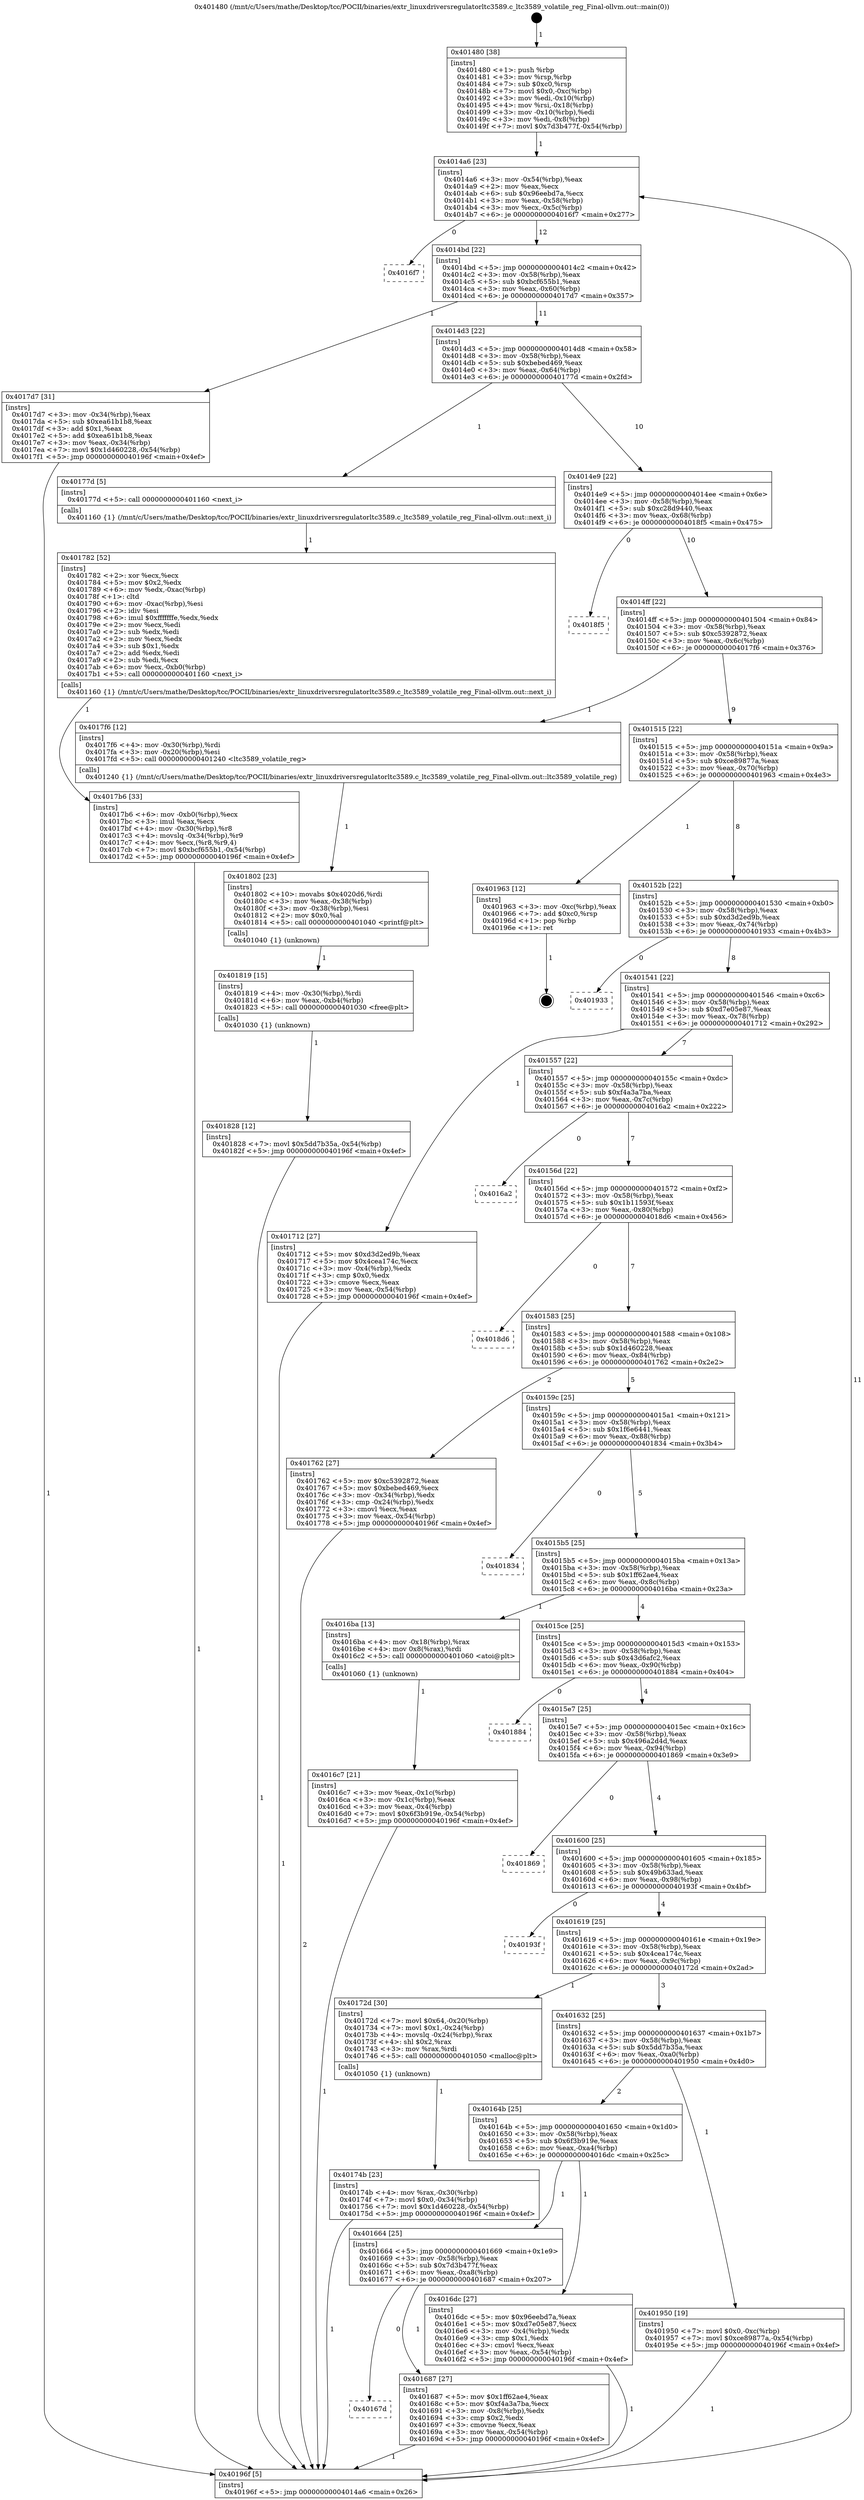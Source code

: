digraph "0x401480" {
  label = "0x401480 (/mnt/c/Users/mathe/Desktop/tcc/POCII/binaries/extr_linuxdriversregulatorltc3589.c_ltc3589_volatile_reg_Final-ollvm.out::main(0))"
  labelloc = "t"
  node[shape=record]

  Entry [label="",width=0.3,height=0.3,shape=circle,fillcolor=black,style=filled]
  "0x4014a6" [label="{
     0x4014a6 [23]\l
     | [instrs]\l
     &nbsp;&nbsp;0x4014a6 \<+3\>: mov -0x54(%rbp),%eax\l
     &nbsp;&nbsp;0x4014a9 \<+2\>: mov %eax,%ecx\l
     &nbsp;&nbsp;0x4014ab \<+6\>: sub $0x96eebd7a,%ecx\l
     &nbsp;&nbsp;0x4014b1 \<+3\>: mov %eax,-0x58(%rbp)\l
     &nbsp;&nbsp;0x4014b4 \<+3\>: mov %ecx,-0x5c(%rbp)\l
     &nbsp;&nbsp;0x4014b7 \<+6\>: je 00000000004016f7 \<main+0x277\>\l
  }"]
  "0x4016f7" [label="{
     0x4016f7\l
  }", style=dashed]
  "0x4014bd" [label="{
     0x4014bd [22]\l
     | [instrs]\l
     &nbsp;&nbsp;0x4014bd \<+5\>: jmp 00000000004014c2 \<main+0x42\>\l
     &nbsp;&nbsp;0x4014c2 \<+3\>: mov -0x58(%rbp),%eax\l
     &nbsp;&nbsp;0x4014c5 \<+5\>: sub $0xbcf655b1,%eax\l
     &nbsp;&nbsp;0x4014ca \<+3\>: mov %eax,-0x60(%rbp)\l
     &nbsp;&nbsp;0x4014cd \<+6\>: je 00000000004017d7 \<main+0x357\>\l
  }"]
  Exit [label="",width=0.3,height=0.3,shape=circle,fillcolor=black,style=filled,peripheries=2]
  "0x4017d7" [label="{
     0x4017d7 [31]\l
     | [instrs]\l
     &nbsp;&nbsp;0x4017d7 \<+3\>: mov -0x34(%rbp),%eax\l
     &nbsp;&nbsp;0x4017da \<+5\>: sub $0xea61b1b8,%eax\l
     &nbsp;&nbsp;0x4017df \<+3\>: add $0x1,%eax\l
     &nbsp;&nbsp;0x4017e2 \<+5\>: add $0xea61b1b8,%eax\l
     &nbsp;&nbsp;0x4017e7 \<+3\>: mov %eax,-0x34(%rbp)\l
     &nbsp;&nbsp;0x4017ea \<+7\>: movl $0x1d460228,-0x54(%rbp)\l
     &nbsp;&nbsp;0x4017f1 \<+5\>: jmp 000000000040196f \<main+0x4ef\>\l
  }"]
  "0x4014d3" [label="{
     0x4014d3 [22]\l
     | [instrs]\l
     &nbsp;&nbsp;0x4014d3 \<+5\>: jmp 00000000004014d8 \<main+0x58\>\l
     &nbsp;&nbsp;0x4014d8 \<+3\>: mov -0x58(%rbp),%eax\l
     &nbsp;&nbsp;0x4014db \<+5\>: sub $0xbebed469,%eax\l
     &nbsp;&nbsp;0x4014e0 \<+3\>: mov %eax,-0x64(%rbp)\l
     &nbsp;&nbsp;0x4014e3 \<+6\>: je 000000000040177d \<main+0x2fd\>\l
  }"]
  "0x401828" [label="{
     0x401828 [12]\l
     | [instrs]\l
     &nbsp;&nbsp;0x401828 \<+7\>: movl $0x5dd7b35a,-0x54(%rbp)\l
     &nbsp;&nbsp;0x40182f \<+5\>: jmp 000000000040196f \<main+0x4ef\>\l
  }"]
  "0x40177d" [label="{
     0x40177d [5]\l
     | [instrs]\l
     &nbsp;&nbsp;0x40177d \<+5\>: call 0000000000401160 \<next_i\>\l
     | [calls]\l
     &nbsp;&nbsp;0x401160 \{1\} (/mnt/c/Users/mathe/Desktop/tcc/POCII/binaries/extr_linuxdriversregulatorltc3589.c_ltc3589_volatile_reg_Final-ollvm.out::next_i)\l
  }"]
  "0x4014e9" [label="{
     0x4014e9 [22]\l
     | [instrs]\l
     &nbsp;&nbsp;0x4014e9 \<+5\>: jmp 00000000004014ee \<main+0x6e\>\l
     &nbsp;&nbsp;0x4014ee \<+3\>: mov -0x58(%rbp),%eax\l
     &nbsp;&nbsp;0x4014f1 \<+5\>: sub $0xc28d9440,%eax\l
     &nbsp;&nbsp;0x4014f6 \<+3\>: mov %eax,-0x68(%rbp)\l
     &nbsp;&nbsp;0x4014f9 \<+6\>: je 00000000004018f5 \<main+0x475\>\l
  }"]
  "0x401819" [label="{
     0x401819 [15]\l
     | [instrs]\l
     &nbsp;&nbsp;0x401819 \<+4\>: mov -0x30(%rbp),%rdi\l
     &nbsp;&nbsp;0x40181d \<+6\>: mov %eax,-0xb4(%rbp)\l
     &nbsp;&nbsp;0x401823 \<+5\>: call 0000000000401030 \<free@plt\>\l
     | [calls]\l
     &nbsp;&nbsp;0x401030 \{1\} (unknown)\l
  }"]
  "0x4018f5" [label="{
     0x4018f5\l
  }", style=dashed]
  "0x4014ff" [label="{
     0x4014ff [22]\l
     | [instrs]\l
     &nbsp;&nbsp;0x4014ff \<+5\>: jmp 0000000000401504 \<main+0x84\>\l
     &nbsp;&nbsp;0x401504 \<+3\>: mov -0x58(%rbp),%eax\l
     &nbsp;&nbsp;0x401507 \<+5\>: sub $0xc5392872,%eax\l
     &nbsp;&nbsp;0x40150c \<+3\>: mov %eax,-0x6c(%rbp)\l
     &nbsp;&nbsp;0x40150f \<+6\>: je 00000000004017f6 \<main+0x376\>\l
  }"]
  "0x401802" [label="{
     0x401802 [23]\l
     | [instrs]\l
     &nbsp;&nbsp;0x401802 \<+10\>: movabs $0x4020d6,%rdi\l
     &nbsp;&nbsp;0x40180c \<+3\>: mov %eax,-0x38(%rbp)\l
     &nbsp;&nbsp;0x40180f \<+3\>: mov -0x38(%rbp),%esi\l
     &nbsp;&nbsp;0x401812 \<+2\>: mov $0x0,%al\l
     &nbsp;&nbsp;0x401814 \<+5\>: call 0000000000401040 \<printf@plt\>\l
     | [calls]\l
     &nbsp;&nbsp;0x401040 \{1\} (unknown)\l
  }"]
  "0x4017f6" [label="{
     0x4017f6 [12]\l
     | [instrs]\l
     &nbsp;&nbsp;0x4017f6 \<+4\>: mov -0x30(%rbp),%rdi\l
     &nbsp;&nbsp;0x4017fa \<+3\>: mov -0x20(%rbp),%esi\l
     &nbsp;&nbsp;0x4017fd \<+5\>: call 0000000000401240 \<ltc3589_volatile_reg\>\l
     | [calls]\l
     &nbsp;&nbsp;0x401240 \{1\} (/mnt/c/Users/mathe/Desktop/tcc/POCII/binaries/extr_linuxdriversregulatorltc3589.c_ltc3589_volatile_reg_Final-ollvm.out::ltc3589_volatile_reg)\l
  }"]
  "0x401515" [label="{
     0x401515 [22]\l
     | [instrs]\l
     &nbsp;&nbsp;0x401515 \<+5\>: jmp 000000000040151a \<main+0x9a\>\l
     &nbsp;&nbsp;0x40151a \<+3\>: mov -0x58(%rbp),%eax\l
     &nbsp;&nbsp;0x40151d \<+5\>: sub $0xce89877a,%eax\l
     &nbsp;&nbsp;0x401522 \<+3\>: mov %eax,-0x70(%rbp)\l
     &nbsp;&nbsp;0x401525 \<+6\>: je 0000000000401963 \<main+0x4e3\>\l
  }"]
  "0x4017b6" [label="{
     0x4017b6 [33]\l
     | [instrs]\l
     &nbsp;&nbsp;0x4017b6 \<+6\>: mov -0xb0(%rbp),%ecx\l
     &nbsp;&nbsp;0x4017bc \<+3\>: imul %eax,%ecx\l
     &nbsp;&nbsp;0x4017bf \<+4\>: mov -0x30(%rbp),%r8\l
     &nbsp;&nbsp;0x4017c3 \<+4\>: movslq -0x34(%rbp),%r9\l
     &nbsp;&nbsp;0x4017c7 \<+4\>: mov %ecx,(%r8,%r9,4)\l
     &nbsp;&nbsp;0x4017cb \<+7\>: movl $0xbcf655b1,-0x54(%rbp)\l
     &nbsp;&nbsp;0x4017d2 \<+5\>: jmp 000000000040196f \<main+0x4ef\>\l
  }"]
  "0x401963" [label="{
     0x401963 [12]\l
     | [instrs]\l
     &nbsp;&nbsp;0x401963 \<+3\>: mov -0xc(%rbp),%eax\l
     &nbsp;&nbsp;0x401966 \<+7\>: add $0xc0,%rsp\l
     &nbsp;&nbsp;0x40196d \<+1\>: pop %rbp\l
     &nbsp;&nbsp;0x40196e \<+1\>: ret\l
  }"]
  "0x40152b" [label="{
     0x40152b [22]\l
     | [instrs]\l
     &nbsp;&nbsp;0x40152b \<+5\>: jmp 0000000000401530 \<main+0xb0\>\l
     &nbsp;&nbsp;0x401530 \<+3\>: mov -0x58(%rbp),%eax\l
     &nbsp;&nbsp;0x401533 \<+5\>: sub $0xd3d2ed9b,%eax\l
     &nbsp;&nbsp;0x401538 \<+3\>: mov %eax,-0x74(%rbp)\l
     &nbsp;&nbsp;0x40153b \<+6\>: je 0000000000401933 \<main+0x4b3\>\l
  }"]
  "0x401782" [label="{
     0x401782 [52]\l
     | [instrs]\l
     &nbsp;&nbsp;0x401782 \<+2\>: xor %ecx,%ecx\l
     &nbsp;&nbsp;0x401784 \<+5\>: mov $0x2,%edx\l
     &nbsp;&nbsp;0x401789 \<+6\>: mov %edx,-0xac(%rbp)\l
     &nbsp;&nbsp;0x40178f \<+1\>: cltd\l
     &nbsp;&nbsp;0x401790 \<+6\>: mov -0xac(%rbp),%esi\l
     &nbsp;&nbsp;0x401796 \<+2\>: idiv %esi\l
     &nbsp;&nbsp;0x401798 \<+6\>: imul $0xfffffffe,%edx,%edx\l
     &nbsp;&nbsp;0x40179e \<+2\>: mov %ecx,%edi\l
     &nbsp;&nbsp;0x4017a0 \<+2\>: sub %edx,%edi\l
     &nbsp;&nbsp;0x4017a2 \<+2\>: mov %ecx,%edx\l
     &nbsp;&nbsp;0x4017a4 \<+3\>: sub $0x1,%edx\l
     &nbsp;&nbsp;0x4017a7 \<+2\>: add %edx,%edi\l
     &nbsp;&nbsp;0x4017a9 \<+2\>: sub %edi,%ecx\l
     &nbsp;&nbsp;0x4017ab \<+6\>: mov %ecx,-0xb0(%rbp)\l
     &nbsp;&nbsp;0x4017b1 \<+5\>: call 0000000000401160 \<next_i\>\l
     | [calls]\l
     &nbsp;&nbsp;0x401160 \{1\} (/mnt/c/Users/mathe/Desktop/tcc/POCII/binaries/extr_linuxdriversregulatorltc3589.c_ltc3589_volatile_reg_Final-ollvm.out::next_i)\l
  }"]
  "0x401933" [label="{
     0x401933\l
  }", style=dashed]
  "0x401541" [label="{
     0x401541 [22]\l
     | [instrs]\l
     &nbsp;&nbsp;0x401541 \<+5\>: jmp 0000000000401546 \<main+0xc6\>\l
     &nbsp;&nbsp;0x401546 \<+3\>: mov -0x58(%rbp),%eax\l
     &nbsp;&nbsp;0x401549 \<+5\>: sub $0xd7e05e87,%eax\l
     &nbsp;&nbsp;0x40154e \<+3\>: mov %eax,-0x78(%rbp)\l
     &nbsp;&nbsp;0x401551 \<+6\>: je 0000000000401712 \<main+0x292\>\l
  }"]
  "0x40174b" [label="{
     0x40174b [23]\l
     | [instrs]\l
     &nbsp;&nbsp;0x40174b \<+4\>: mov %rax,-0x30(%rbp)\l
     &nbsp;&nbsp;0x40174f \<+7\>: movl $0x0,-0x34(%rbp)\l
     &nbsp;&nbsp;0x401756 \<+7\>: movl $0x1d460228,-0x54(%rbp)\l
     &nbsp;&nbsp;0x40175d \<+5\>: jmp 000000000040196f \<main+0x4ef\>\l
  }"]
  "0x401712" [label="{
     0x401712 [27]\l
     | [instrs]\l
     &nbsp;&nbsp;0x401712 \<+5\>: mov $0xd3d2ed9b,%eax\l
     &nbsp;&nbsp;0x401717 \<+5\>: mov $0x4cea174c,%ecx\l
     &nbsp;&nbsp;0x40171c \<+3\>: mov -0x4(%rbp),%edx\l
     &nbsp;&nbsp;0x40171f \<+3\>: cmp $0x0,%edx\l
     &nbsp;&nbsp;0x401722 \<+3\>: cmove %ecx,%eax\l
     &nbsp;&nbsp;0x401725 \<+3\>: mov %eax,-0x54(%rbp)\l
     &nbsp;&nbsp;0x401728 \<+5\>: jmp 000000000040196f \<main+0x4ef\>\l
  }"]
  "0x401557" [label="{
     0x401557 [22]\l
     | [instrs]\l
     &nbsp;&nbsp;0x401557 \<+5\>: jmp 000000000040155c \<main+0xdc\>\l
     &nbsp;&nbsp;0x40155c \<+3\>: mov -0x58(%rbp),%eax\l
     &nbsp;&nbsp;0x40155f \<+5\>: sub $0xf4a3a7ba,%eax\l
     &nbsp;&nbsp;0x401564 \<+3\>: mov %eax,-0x7c(%rbp)\l
     &nbsp;&nbsp;0x401567 \<+6\>: je 00000000004016a2 \<main+0x222\>\l
  }"]
  "0x4016c7" [label="{
     0x4016c7 [21]\l
     | [instrs]\l
     &nbsp;&nbsp;0x4016c7 \<+3\>: mov %eax,-0x1c(%rbp)\l
     &nbsp;&nbsp;0x4016ca \<+3\>: mov -0x1c(%rbp),%eax\l
     &nbsp;&nbsp;0x4016cd \<+3\>: mov %eax,-0x4(%rbp)\l
     &nbsp;&nbsp;0x4016d0 \<+7\>: movl $0x6f3b919e,-0x54(%rbp)\l
     &nbsp;&nbsp;0x4016d7 \<+5\>: jmp 000000000040196f \<main+0x4ef\>\l
  }"]
  "0x4016a2" [label="{
     0x4016a2\l
  }", style=dashed]
  "0x40156d" [label="{
     0x40156d [22]\l
     | [instrs]\l
     &nbsp;&nbsp;0x40156d \<+5\>: jmp 0000000000401572 \<main+0xf2\>\l
     &nbsp;&nbsp;0x401572 \<+3\>: mov -0x58(%rbp),%eax\l
     &nbsp;&nbsp;0x401575 \<+5\>: sub $0x1b11593f,%eax\l
     &nbsp;&nbsp;0x40157a \<+3\>: mov %eax,-0x80(%rbp)\l
     &nbsp;&nbsp;0x40157d \<+6\>: je 00000000004018d6 \<main+0x456\>\l
  }"]
  "0x401480" [label="{
     0x401480 [38]\l
     | [instrs]\l
     &nbsp;&nbsp;0x401480 \<+1\>: push %rbp\l
     &nbsp;&nbsp;0x401481 \<+3\>: mov %rsp,%rbp\l
     &nbsp;&nbsp;0x401484 \<+7\>: sub $0xc0,%rsp\l
     &nbsp;&nbsp;0x40148b \<+7\>: movl $0x0,-0xc(%rbp)\l
     &nbsp;&nbsp;0x401492 \<+3\>: mov %edi,-0x10(%rbp)\l
     &nbsp;&nbsp;0x401495 \<+4\>: mov %rsi,-0x18(%rbp)\l
     &nbsp;&nbsp;0x401499 \<+3\>: mov -0x10(%rbp),%edi\l
     &nbsp;&nbsp;0x40149c \<+3\>: mov %edi,-0x8(%rbp)\l
     &nbsp;&nbsp;0x40149f \<+7\>: movl $0x7d3b477f,-0x54(%rbp)\l
  }"]
  "0x4018d6" [label="{
     0x4018d6\l
  }", style=dashed]
  "0x401583" [label="{
     0x401583 [25]\l
     | [instrs]\l
     &nbsp;&nbsp;0x401583 \<+5\>: jmp 0000000000401588 \<main+0x108\>\l
     &nbsp;&nbsp;0x401588 \<+3\>: mov -0x58(%rbp),%eax\l
     &nbsp;&nbsp;0x40158b \<+5\>: sub $0x1d460228,%eax\l
     &nbsp;&nbsp;0x401590 \<+6\>: mov %eax,-0x84(%rbp)\l
     &nbsp;&nbsp;0x401596 \<+6\>: je 0000000000401762 \<main+0x2e2\>\l
  }"]
  "0x40196f" [label="{
     0x40196f [5]\l
     | [instrs]\l
     &nbsp;&nbsp;0x40196f \<+5\>: jmp 00000000004014a6 \<main+0x26\>\l
  }"]
  "0x401762" [label="{
     0x401762 [27]\l
     | [instrs]\l
     &nbsp;&nbsp;0x401762 \<+5\>: mov $0xc5392872,%eax\l
     &nbsp;&nbsp;0x401767 \<+5\>: mov $0xbebed469,%ecx\l
     &nbsp;&nbsp;0x40176c \<+3\>: mov -0x34(%rbp),%edx\l
     &nbsp;&nbsp;0x40176f \<+3\>: cmp -0x24(%rbp),%edx\l
     &nbsp;&nbsp;0x401772 \<+3\>: cmovl %ecx,%eax\l
     &nbsp;&nbsp;0x401775 \<+3\>: mov %eax,-0x54(%rbp)\l
     &nbsp;&nbsp;0x401778 \<+5\>: jmp 000000000040196f \<main+0x4ef\>\l
  }"]
  "0x40159c" [label="{
     0x40159c [25]\l
     | [instrs]\l
     &nbsp;&nbsp;0x40159c \<+5\>: jmp 00000000004015a1 \<main+0x121\>\l
     &nbsp;&nbsp;0x4015a1 \<+3\>: mov -0x58(%rbp),%eax\l
     &nbsp;&nbsp;0x4015a4 \<+5\>: sub $0x1f6e6441,%eax\l
     &nbsp;&nbsp;0x4015a9 \<+6\>: mov %eax,-0x88(%rbp)\l
     &nbsp;&nbsp;0x4015af \<+6\>: je 0000000000401834 \<main+0x3b4\>\l
  }"]
  "0x40167d" [label="{
     0x40167d\l
  }", style=dashed]
  "0x401834" [label="{
     0x401834\l
  }", style=dashed]
  "0x4015b5" [label="{
     0x4015b5 [25]\l
     | [instrs]\l
     &nbsp;&nbsp;0x4015b5 \<+5\>: jmp 00000000004015ba \<main+0x13a\>\l
     &nbsp;&nbsp;0x4015ba \<+3\>: mov -0x58(%rbp),%eax\l
     &nbsp;&nbsp;0x4015bd \<+5\>: sub $0x1ff62ae4,%eax\l
     &nbsp;&nbsp;0x4015c2 \<+6\>: mov %eax,-0x8c(%rbp)\l
     &nbsp;&nbsp;0x4015c8 \<+6\>: je 00000000004016ba \<main+0x23a\>\l
  }"]
  "0x401687" [label="{
     0x401687 [27]\l
     | [instrs]\l
     &nbsp;&nbsp;0x401687 \<+5\>: mov $0x1ff62ae4,%eax\l
     &nbsp;&nbsp;0x40168c \<+5\>: mov $0xf4a3a7ba,%ecx\l
     &nbsp;&nbsp;0x401691 \<+3\>: mov -0x8(%rbp),%edx\l
     &nbsp;&nbsp;0x401694 \<+3\>: cmp $0x2,%edx\l
     &nbsp;&nbsp;0x401697 \<+3\>: cmovne %ecx,%eax\l
     &nbsp;&nbsp;0x40169a \<+3\>: mov %eax,-0x54(%rbp)\l
     &nbsp;&nbsp;0x40169d \<+5\>: jmp 000000000040196f \<main+0x4ef\>\l
  }"]
  "0x4016ba" [label="{
     0x4016ba [13]\l
     | [instrs]\l
     &nbsp;&nbsp;0x4016ba \<+4\>: mov -0x18(%rbp),%rax\l
     &nbsp;&nbsp;0x4016be \<+4\>: mov 0x8(%rax),%rdi\l
     &nbsp;&nbsp;0x4016c2 \<+5\>: call 0000000000401060 \<atoi@plt\>\l
     | [calls]\l
     &nbsp;&nbsp;0x401060 \{1\} (unknown)\l
  }"]
  "0x4015ce" [label="{
     0x4015ce [25]\l
     | [instrs]\l
     &nbsp;&nbsp;0x4015ce \<+5\>: jmp 00000000004015d3 \<main+0x153\>\l
     &nbsp;&nbsp;0x4015d3 \<+3\>: mov -0x58(%rbp),%eax\l
     &nbsp;&nbsp;0x4015d6 \<+5\>: sub $0x43d6afc2,%eax\l
     &nbsp;&nbsp;0x4015db \<+6\>: mov %eax,-0x90(%rbp)\l
     &nbsp;&nbsp;0x4015e1 \<+6\>: je 0000000000401884 \<main+0x404\>\l
  }"]
  "0x401664" [label="{
     0x401664 [25]\l
     | [instrs]\l
     &nbsp;&nbsp;0x401664 \<+5\>: jmp 0000000000401669 \<main+0x1e9\>\l
     &nbsp;&nbsp;0x401669 \<+3\>: mov -0x58(%rbp),%eax\l
     &nbsp;&nbsp;0x40166c \<+5\>: sub $0x7d3b477f,%eax\l
     &nbsp;&nbsp;0x401671 \<+6\>: mov %eax,-0xa8(%rbp)\l
     &nbsp;&nbsp;0x401677 \<+6\>: je 0000000000401687 \<main+0x207\>\l
  }"]
  "0x401884" [label="{
     0x401884\l
  }", style=dashed]
  "0x4015e7" [label="{
     0x4015e7 [25]\l
     | [instrs]\l
     &nbsp;&nbsp;0x4015e7 \<+5\>: jmp 00000000004015ec \<main+0x16c\>\l
     &nbsp;&nbsp;0x4015ec \<+3\>: mov -0x58(%rbp),%eax\l
     &nbsp;&nbsp;0x4015ef \<+5\>: sub $0x496a2d4d,%eax\l
     &nbsp;&nbsp;0x4015f4 \<+6\>: mov %eax,-0x94(%rbp)\l
     &nbsp;&nbsp;0x4015fa \<+6\>: je 0000000000401869 \<main+0x3e9\>\l
  }"]
  "0x4016dc" [label="{
     0x4016dc [27]\l
     | [instrs]\l
     &nbsp;&nbsp;0x4016dc \<+5\>: mov $0x96eebd7a,%eax\l
     &nbsp;&nbsp;0x4016e1 \<+5\>: mov $0xd7e05e87,%ecx\l
     &nbsp;&nbsp;0x4016e6 \<+3\>: mov -0x4(%rbp),%edx\l
     &nbsp;&nbsp;0x4016e9 \<+3\>: cmp $0x1,%edx\l
     &nbsp;&nbsp;0x4016ec \<+3\>: cmovl %ecx,%eax\l
     &nbsp;&nbsp;0x4016ef \<+3\>: mov %eax,-0x54(%rbp)\l
     &nbsp;&nbsp;0x4016f2 \<+5\>: jmp 000000000040196f \<main+0x4ef\>\l
  }"]
  "0x401869" [label="{
     0x401869\l
  }", style=dashed]
  "0x401600" [label="{
     0x401600 [25]\l
     | [instrs]\l
     &nbsp;&nbsp;0x401600 \<+5\>: jmp 0000000000401605 \<main+0x185\>\l
     &nbsp;&nbsp;0x401605 \<+3\>: mov -0x58(%rbp),%eax\l
     &nbsp;&nbsp;0x401608 \<+5\>: sub $0x49b633ad,%eax\l
     &nbsp;&nbsp;0x40160d \<+6\>: mov %eax,-0x98(%rbp)\l
     &nbsp;&nbsp;0x401613 \<+6\>: je 000000000040193f \<main+0x4bf\>\l
  }"]
  "0x40164b" [label="{
     0x40164b [25]\l
     | [instrs]\l
     &nbsp;&nbsp;0x40164b \<+5\>: jmp 0000000000401650 \<main+0x1d0\>\l
     &nbsp;&nbsp;0x401650 \<+3\>: mov -0x58(%rbp),%eax\l
     &nbsp;&nbsp;0x401653 \<+5\>: sub $0x6f3b919e,%eax\l
     &nbsp;&nbsp;0x401658 \<+6\>: mov %eax,-0xa4(%rbp)\l
     &nbsp;&nbsp;0x40165e \<+6\>: je 00000000004016dc \<main+0x25c\>\l
  }"]
  "0x40193f" [label="{
     0x40193f\l
  }", style=dashed]
  "0x401619" [label="{
     0x401619 [25]\l
     | [instrs]\l
     &nbsp;&nbsp;0x401619 \<+5\>: jmp 000000000040161e \<main+0x19e\>\l
     &nbsp;&nbsp;0x40161e \<+3\>: mov -0x58(%rbp),%eax\l
     &nbsp;&nbsp;0x401621 \<+5\>: sub $0x4cea174c,%eax\l
     &nbsp;&nbsp;0x401626 \<+6\>: mov %eax,-0x9c(%rbp)\l
     &nbsp;&nbsp;0x40162c \<+6\>: je 000000000040172d \<main+0x2ad\>\l
  }"]
  "0x401950" [label="{
     0x401950 [19]\l
     | [instrs]\l
     &nbsp;&nbsp;0x401950 \<+7\>: movl $0x0,-0xc(%rbp)\l
     &nbsp;&nbsp;0x401957 \<+7\>: movl $0xce89877a,-0x54(%rbp)\l
     &nbsp;&nbsp;0x40195e \<+5\>: jmp 000000000040196f \<main+0x4ef\>\l
  }"]
  "0x40172d" [label="{
     0x40172d [30]\l
     | [instrs]\l
     &nbsp;&nbsp;0x40172d \<+7\>: movl $0x64,-0x20(%rbp)\l
     &nbsp;&nbsp;0x401734 \<+7\>: movl $0x1,-0x24(%rbp)\l
     &nbsp;&nbsp;0x40173b \<+4\>: movslq -0x24(%rbp),%rax\l
     &nbsp;&nbsp;0x40173f \<+4\>: shl $0x2,%rax\l
     &nbsp;&nbsp;0x401743 \<+3\>: mov %rax,%rdi\l
     &nbsp;&nbsp;0x401746 \<+5\>: call 0000000000401050 \<malloc@plt\>\l
     | [calls]\l
     &nbsp;&nbsp;0x401050 \{1\} (unknown)\l
  }"]
  "0x401632" [label="{
     0x401632 [25]\l
     | [instrs]\l
     &nbsp;&nbsp;0x401632 \<+5\>: jmp 0000000000401637 \<main+0x1b7\>\l
     &nbsp;&nbsp;0x401637 \<+3\>: mov -0x58(%rbp),%eax\l
     &nbsp;&nbsp;0x40163a \<+5\>: sub $0x5dd7b35a,%eax\l
     &nbsp;&nbsp;0x40163f \<+6\>: mov %eax,-0xa0(%rbp)\l
     &nbsp;&nbsp;0x401645 \<+6\>: je 0000000000401950 \<main+0x4d0\>\l
  }"]
  Entry -> "0x401480" [label=" 1"]
  "0x4014a6" -> "0x4016f7" [label=" 0"]
  "0x4014a6" -> "0x4014bd" [label=" 12"]
  "0x401963" -> Exit [label=" 1"]
  "0x4014bd" -> "0x4017d7" [label=" 1"]
  "0x4014bd" -> "0x4014d3" [label=" 11"]
  "0x401950" -> "0x40196f" [label=" 1"]
  "0x4014d3" -> "0x40177d" [label=" 1"]
  "0x4014d3" -> "0x4014e9" [label=" 10"]
  "0x401828" -> "0x40196f" [label=" 1"]
  "0x4014e9" -> "0x4018f5" [label=" 0"]
  "0x4014e9" -> "0x4014ff" [label=" 10"]
  "0x401819" -> "0x401828" [label=" 1"]
  "0x4014ff" -> "0x4017f6" [label=" 1"]
  "0x4014ff" -> "0x401515" [label=" 9"]
  "0x401802" -> "0x401819" [label=" 1"]
  "0x401515" -> "0x401963" [label=" 1"]
  "0x401515" -> "0x40152b" [label=" 8"]
  "0x4017f6" -> "0x401802" [label=" 1"]
  "0x40152b" -> "0x401933" [label=" 0"]
  "0x40152b" -> "0x401541" [label=" 8"]
  "0x4017d7" -> "0x40196f" [label=" 1"]
  "0x401541" -> "0x401712" [label=" 1"]
  "0x401541" -> "0x401557" [label=" 7"]
  "0x4017b6" -> "0x40196f" [label=" 1"]
  "0x401557" -> "0x4016a2" [label=" 0"]
  "0x401557" -> "0x40156d" [label=" 7"]
  "0x401782" -> "0x4017b6" [label=" 1"]
  "0x40156d" -> "0x4018d6" [label=" 0"]
  "0x40156d" -> "0x401583" [label=" 7"]
  "0x40177d" -> "0x401782" [label=" 1"]
  "0x401583" -> "0x401762" [label=" 2"]
  "0x401583" -> "0x40159c" [label=" 5"]
  "0x401762" -> "0x40196f" [label=" 2"]
  "0x40159c" -> "0x401834" [label=" 0"]
  "0x40159c" -> "0x4015b5" [label=" 5"]
  "0x40174b" -> "0x40196f" [label=" 1"]
  "0x4015b5" -> "0x4016ba" [label=" 1"]
  "0x4015b5" -> "0x4015ce" [label=" 4"]
  "0x40172d" -> "0x40174b" [label=" 1"]
  "0x4015ce" -> "0x401884" [label=" 0"]
  "0x4015ce" -> "0x4015e7" [label=" 4"]
  "0x4016dc" -> "0x40196f" [label=" 1"]
  "0x4015e7" -> "0x401869" [label=" 0"]
  "0x4015e7" -> "0x401600" [label=" 4"]
  "0x4016c7" -> "0x40196f" [label=" 1"]
  "0x401600" -> "0x40193f" [label=" 0"]
  "0x401600" -> "0x401619" [label=" 4"]
  "0x40196f" -> "0x4014a6" [label=" 11"]
  "0x401619" -> "0x40172d" [label=" 1"]
  "0x401619" -> "0x401632" [label=" 3"]
  "0x401480" -> "0x4014a6" [label=" 1"]
  "0x401632" -> "0x401950" [label=" 1"]
  "0x401632" -> "0x40164b" [label=" 2"]
  "0x4016ba" -> "0x4016c7" [label=" 1"]
  "0x40164b" -> "0x4016dc" [label=" 1"]
  "0x40164b" -> "0x401664" [label=" 1"]
  "0x401712" -> "0x40196f" [label=" 1"]
  "0x401664" -> "0x401687" [label=" 1"]
  "0x401664" -> "0x40167d" [label=" 0"]
  "0x401687" -> "0x40196f" [label=" 1"]
}
